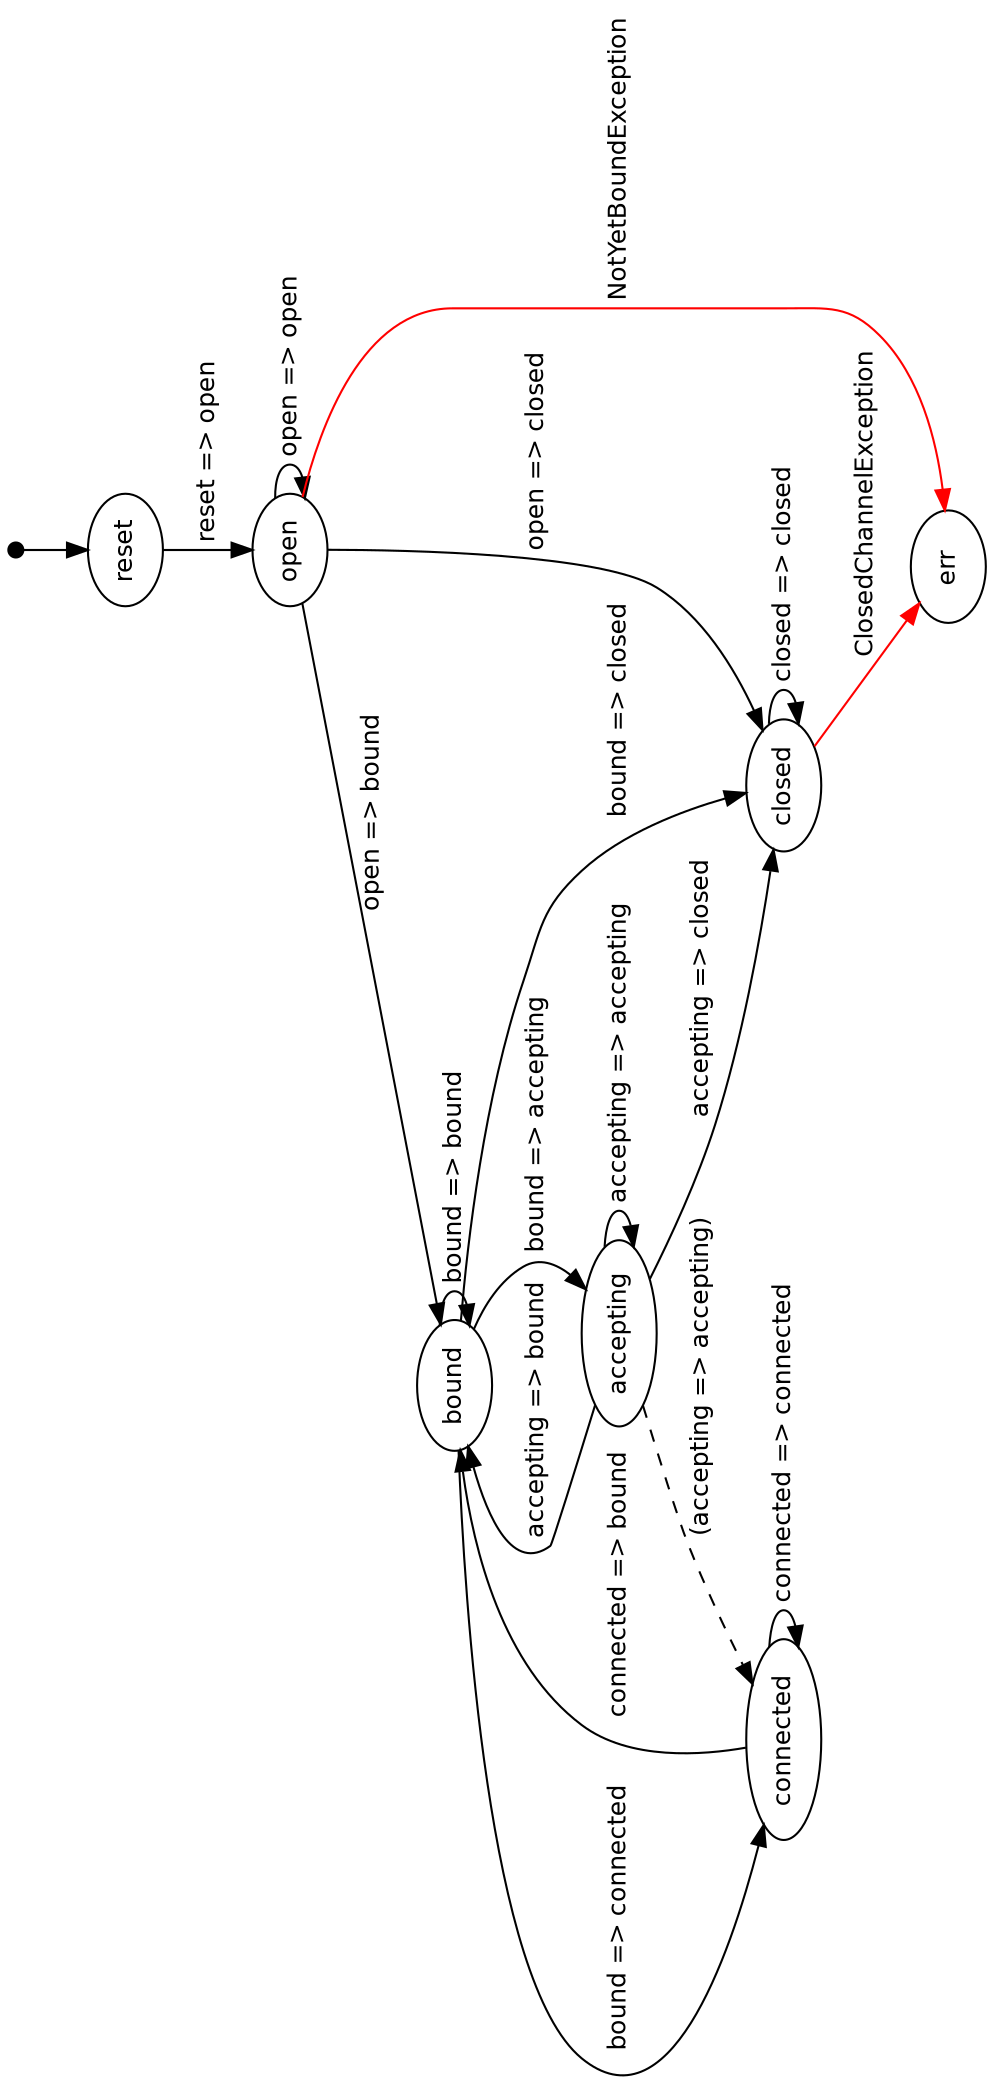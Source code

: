 digraph model {
  orientation = landscape;
  graph [ rankdir = "TB", ranksep="0.4", nodesep="0.2" ];
  node [ fontname = "Helvetica", fontsize="12.0", margin="0.07" ];
  edge [ fontname = "Helvetica", fontsize="12.0", margin="0.05" ];
  "" [ shape = "point", height="0.1" ];
  "" -> reset
  reset	-> open [ label = " reset => open " ];
  open	-> open [ label = " open => open " ];
  open	-> bound [ label = " open => bound " ];
  open	-> err [ label = " NotYetBoundException " color = "red" ];
  open	-> closed [ label = " open => closed " ];
  bound	-> bound [ label = " bound => bound " ];
  bound	-> connected [ label = " bound => connected " ];
  bound	-> accepting [ label = " bound => accepting " ];
  bound	-> closed [ label = " bound => closed " ];
  closed	-> closed [ label = " closed => closed " ];
  closed	-> err [ label = " ClosedChannelException " color = "red" ];
  connected	-> connected [ label = " connected => connected " ];
  connected	-> bound [ label = " connected => bound " ];
  accepting	-> accepting [ label = " accepting => accepting " ];
  accepting	-> connected [ label = " (accepting => accepting) " style = "dashed" ];
  accepting	-> bound [ label = " accepting => bound " ];
  accepting	-> closed [ label = " accepting => closed " ];
}
